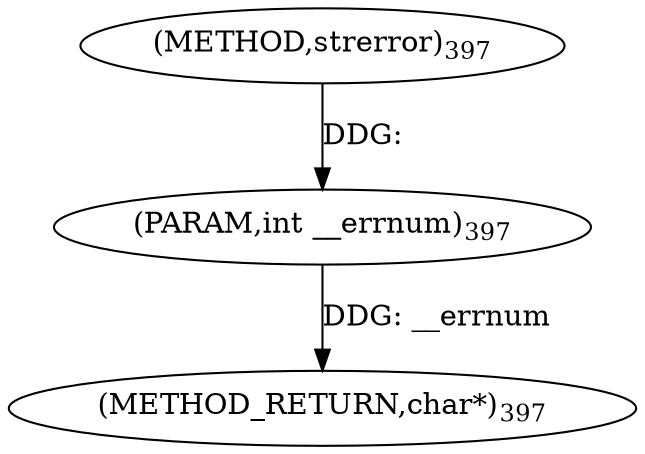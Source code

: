 digraph "strerror" {  
"98910" [label = <(METHOD,strerror)<SUB>397</SUB>> ]
"98912" [label = <(METHOD_RETURN,char*)<SUB>397</SUB>> ]
"98911" [label = <(PARAM,int __errnum)<SUB>397</SUB>> ]
  "98911" -> "98912"  [ label = "DDG: __errnum"] 
  "98910" -> "98911"  [ label = "DDG: "] 
}
